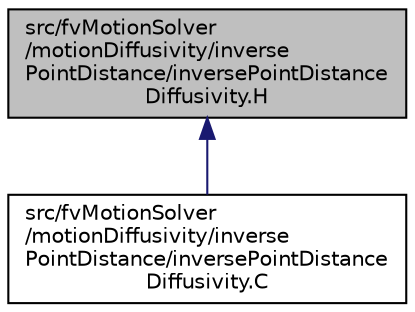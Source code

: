 digraph "src/fvMotionSolver/motionDiffusivity/inversePointDistance/inversePointDistanceDiffusivity.H"
{
  bgcolor="transparent";
  edge [fontname="Helvetica",fontsize="10",labelfontname="Helvetica",labelfontsize="10"];
  node [fontname="Helvetica",fontsize="10",shape=record];
  Node319 [label="src/fvMotionSolver\l/motionDiffusivity/inverse\lPointDistance/inversePointDistance\lDiffusivity.H",height=0.2,width=0.4,color="black", fillcolor="grey75", style="filled", fontcolor="black"];
  Node319 -> Node320 [dir="back",color="midnightblue",fontsize="10",style="solid",fontname="Helvetica"];
  Node320 [label="src/fvMotionSolver\l/motionDiffusivity/inverse\lPointDistance/inversePointDistance\lDiffusivity.C",height=0.2,width=0.4,color="black",URL="$a05126.html"];
}
